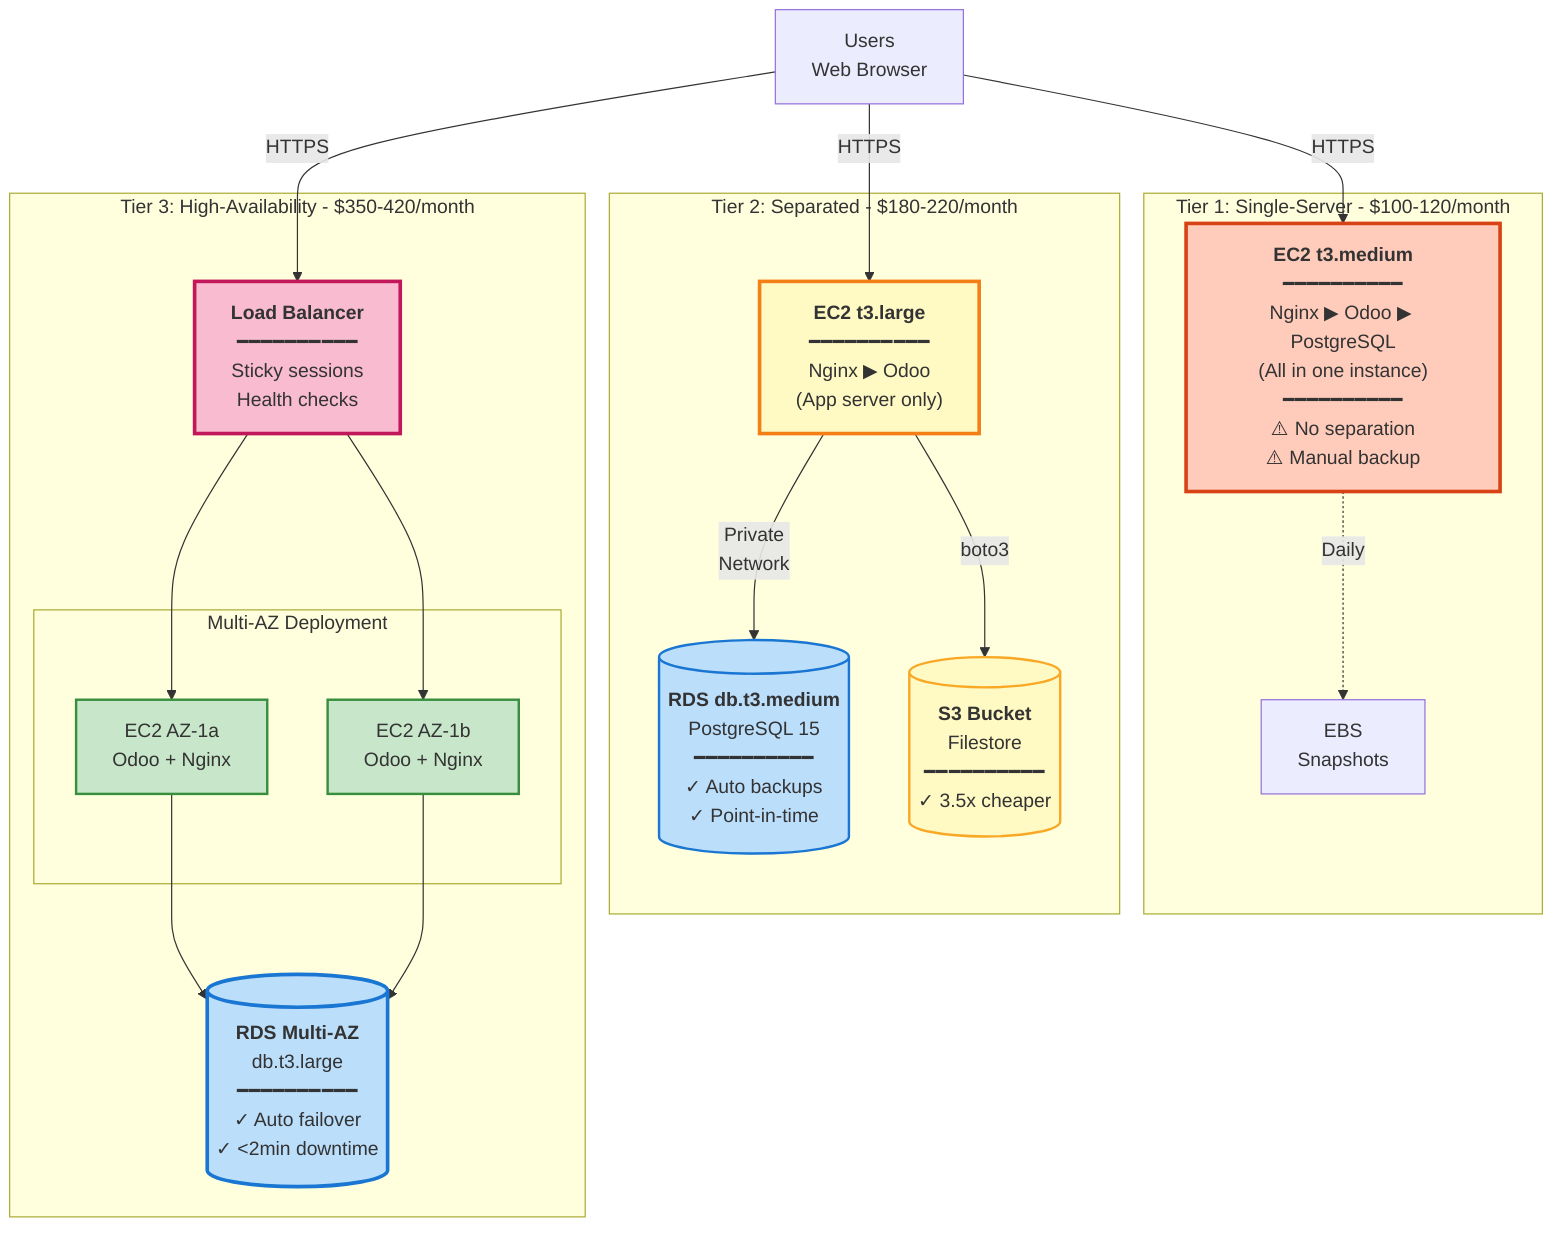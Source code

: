graph TB
    Users[Users<br/>Web Browser]

    subgraph "Tier 1: Single-Server - $100-120/month"
        direction LR
        EC2_1["<b>EC2 t3.medium</b><br/>━━━━━━━━━━<br/>Nginx ▶ Odoo ▶ PostgreSQL<br/>(All in one instance)<br/>━━━━━━━━━━<br/>⚠️ No separation<br/>⚠️ Manual backup"]
        EC2_1 -.->|Daily| EBS1[EBS<br/>Snapshots]
    end

    subgraph "Tier 2: Separated - $180-220/month"
        direction LR
        EC2_2["<b>EC2 t3.large</b><br/>━━━━━━━━━━<br/>Nginx ▶ Odoo<br/>(App server only)"]
        RDS_2[("<b>RDS db.t3.medium</b><br/>PostgreSQL 15<br/>━━━━━━━━━━<br/>✓ Auto backups<br/>✓ Point-in-time")]
        S3_2[("<b>S3 Bucket</b><br/>Filestore<br/>━━━━━━━━━━<br/>✓ 3.5x cheaper")]
        EC2_2 -->|Private<br/>Network| RDS_2
        EC2_2 -->|boto3| S3_2
    end

    subgraph "Tier 3: High-Availability - $350-420/month"
        direction TB
        ALB["<b>Load Balancer</b><br/>━━━━━━━━━━<br/>Sticky sessions<br/>Health checks"]

        subgraph "Multi-AZ Deployment"
            EC2_3a["EC2 AZ-1a<br/>Odoo + Nginx"]
            EC2_3b["EC2 AZ-1b<br/>Odoo + Nginx"]
        end

        RDS_3[("<b>RDS Multi-AZ</b><br/>db.t3.large<br/>━━━━━━━━━━<br/>✓ Auto failover<br/>✓ <2min downtime")]

        ALB --> EC2_3a
        ALB --> EC2_3b
        EC2_3a --> RDS_3
        EC2_3b --> RDS_3
    end

    Users -->|HTTPS| EC2_1
    Users -->|HTTPS| EC2_2
    Users -->|HTTPS| ALB

    style EC2_1 fill:#ffccbc,stroke:#d84315,stroke-width:3px
    style EC2_2 fill:#fff9c4,stroke:#f57f17,stroke-width:3px
    style RDS_2 fill:#bbdefb,stroke:#1976d2,stroke-width:2px
    style S3_2 fill:#fff9c4,stroke:#f9a825,stroke-width:2px
    style ALB fill:#f8bbd0,stroke:#c2185b,stroke-width:3px
    style EC2_3a fill:#c8e6c9,stroke:#388e3c,stroke-width:2px
    style EC2_3b fill:#c8e6c9,stroke:#388e3c,stroke-width:2px
    style RDS_3 fill:#bbdefb,stroke:#1976d2,stroke-width:3px